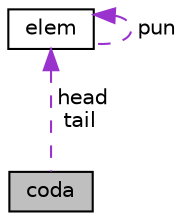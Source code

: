 digraph "coda"
{
 // LATEX_PDF_SIZE
  edge [fontname="Helvetica",fontsize="10",labelfontname="Helvetica",labelfontsize="10"];
  node [fontname="Helvetica",fontsize="10",shape=record];
  Node1 [label="coda",height=0.2,width=0.4,color="black", fillcolor="grey75", style="filled", fontcolor="black",tooltip=" "];
  Node2 -> Node1 [dir="back",color="darkorchid3",fontsize="10",style="dashed",label=" head\ntail" ,fontname="Helvetica"];
  Node2 [label="elem",height=0.2,width=0.4,color="black", fillcolor="white", style="filled",URL="$structelem.html",tooltip=" "];
  Node2 -> Node2 [dir="back",color="darkorchid3",fontsize="10",style="dashed",label=" pun" ,fontname="Helvetica"];
}
